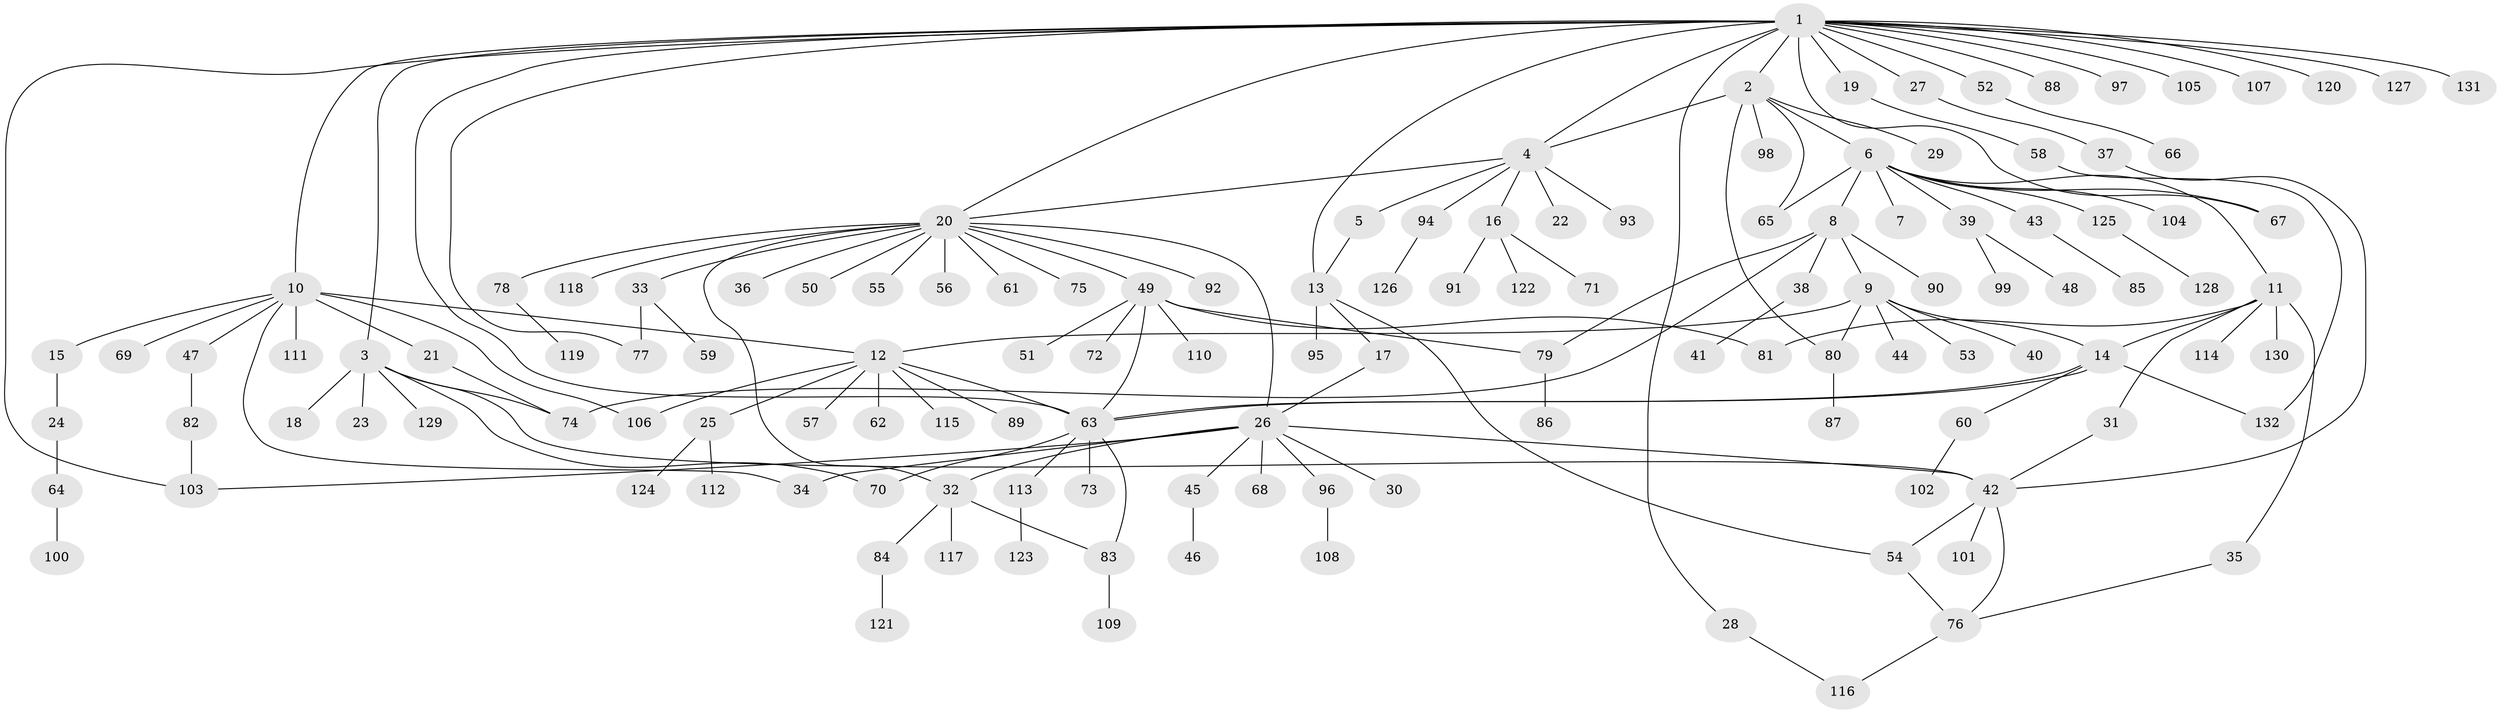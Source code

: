 // coarse degree distribution, {12: 0.015151515151515152, 6: 0.030303030303030304, 3: 0.09090909090909091, 7: 0.030303030303030304, 8: 0.045454545454545456, 2: 0.16666666666666666, 5: 0.07575757575757576, 4: 0.09090909090909091, 14: 0.015151515151515152, 1: 0.4393939393939394}
// Generated by graph-tools (version 1.1) at 2025/50/03/04/25 22:50:24]
// undirected, 132 vertices, 164 edges
graph export_dot {
  node [color=gray90,style=filled];
  1;
  2;
  3;
  4;
  5;
  6;
  7;
  8;
  9;
  10;
  11;
  12;
  13;
  14;
  15;
  16;
  17;
  18;
  19;
  20;
  21;
  22;
  23;
  24;
  25;
  26;
  27;
  28;
  29;
  30;
  31;
  32;
  33;
  34;
  35;
  36;
  37;
  38;
  39;
  40;
  41;
  42;
  43;
  44;
  45;
  46;
  47;
  48;
  49;
  50;
  51;
  52;
  53;
  54;
  55;
  56;
  57;
  58;
  59;
  60;
  61;
  62;
  63;
  64;
  65;
  66;
  67;
  68;
  69;
  70;
  71;
  72;
  73;
  74;
  75;
  76;
  77;
  78;
  79;
  80;
  81;
  82;
  83;
  84;
  85;
  86;
  87;
  88;
  89;
  90;
  91;
  92;
  93;
  94;
  95;
  96;
  97;
  98;
  99;
  100;
  101;
  102;
  103;
  104;
  105;
  106;
  107;
  108;
  109;
  110;
  111;
  112;
  113;
  114;
  115;
  116;
  117;
  118;
  119;
  120;
  121;
  122;
  123;
  124;
  125;
  126;
  127;
  128;
  129;
  130;
  131;
  132;
  1 -- 2;
  1 -- 3;
  1 -- 4;
  1 -- 10;
  1 -- 13;
  1 -- 19;
  1 -- 20;
  1 -- 27;
  1 -- 28;
  1 -- 52;
  1 -- 63;
  1 -- 67;
  1 -- 77;
  1 -- 88;
  1 -- 97;
  1 -- 103;
  1 -- 105;
  1 -- 107;
  1 -- 120;
  1 -- 127;
  1 -- 131;
  2 -- 4;
  2 -- 6;
  2 -- 29;
  2 -- 65;
  2 -- 80;
  2 -- 98;
  3 -- 18;
  3 -- 23;
  3 -- 42;
  3 -- 70;
  3 -- 74;
  3 -- 129;
  4 -- 5;
  4 -- 16;
  4 -- 20;
  4 -- 22;
  4 -- 93;
  4 -- 94;
  5 -- 13;
  6 -- 7;
  6 -- 8;
  6 -- 11;
  6 -- 39;
  6 -- 43;
  6 -- 65;
  6 -- 67;
  6 -- 104;
  6 -- 125;
  8 -- 9;
  8 -- 38;
  8 -- 74;
  8 -- 79;
  8 -- 90;
  9 -- 12;
  9 -- 14;
  9 -- 40;
  9 -- 44;
  9 -- 53;
  9 -- 80;
  10 -- 12;
  10 -- 15;
  10 -- 21;
  10 -- 34;
  10 -- 47;
  10 -- 69;
  10 -- 106;
  10 -- 111;
  11 -- 14;
  11 -- 31;
  11 -- 35;
  11 -- 81;
  11 -- 114;
  11 -- 130;
  12 -- 25;
  12 -- 57;
  12 -- 62;
  12 -- 63;
  12 -- 89;
  12 -- 106;
  12 -- 115;
  13 -- 17;
  13 -- 54;
  13 -- 95;
  14 -- 60;
  14 -- 63;
  14 -- 63;
  14 -- 132;
  15 -- 24;
  16 -- 71;
  16 -- 91;
  16 -- 122;
  17 -- 26;
  19 -- 58;
  20 -- 26;
  20 -- 32;
  20 -- 33;
  20 -- 36;
  20 -- 49;
  20 -- 50;
  20 -- 55;
  20 -- 56;
  20 -- 61;
  20 -- 75;
  20 -- 78;
  20 -- 92;
  20 -- 118;
  21 -- 74;
  24 -- 64;
  25 -- 112;
  25 -- 124;
  26 -- 30;
  26 -- 32;
  26 -- 34;
  26 -- 42;
  26 -- 45;
  26 -- 68;
  26 -- 96;
  26 -- 103;
  27 -- 37;
  28 -- 116;
  31 -- 42;
  32 -- 83;
  32 -- 84;
  32 -- 117;
  33 -- 59;
  33 -- 77;
  35 -- 76;
  37 -- 42;
  38 -- 41;
  39 -- 48;
  39 -- 99;
  42 -- 54;
  42 -- 76;
  42 -- 101;
  43 -- 85;
  45 -- 46;
  47 -- 82;
  49 -- 51;
  49 -- 63;
  49 -- 72;
  49 -- 79;
  49 -- 81;
  49 -- 110;
  52 -- 66;
  54 -- 76;
  58 -- 132;
  60 -- 102;
  63 -- 70;
  63 -- 73;
  63 -- 83;
  63 -- 113;
  64 -- 100;
  76 -- 116;
  78 -- 119;
  79 -- 86;
  80 -- 87;
  82 -- 103;
  83 -- 109;
  84 -- 121;
  94 -- 126;
  96 -- 108;
  113 -- 123;
  125 -- 128;
}

